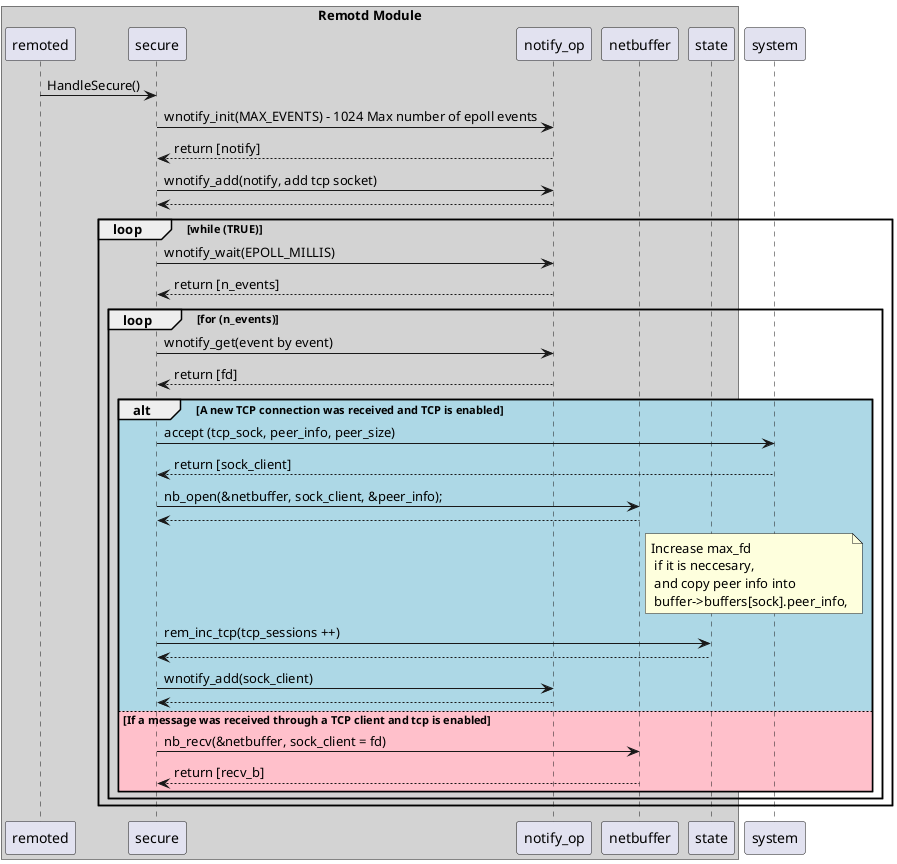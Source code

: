 ' Copyright (C) 2015-2021, Wazuh Inc.
' Created by Wazuh, Inc. <info@wazuh.com>.
' This program is free software; you can redistribute it and/or modify it under the terms of GPLv2
@startuml remotd

    box "Remotd Module" #LightGrey
    participant remoted
    participant secure
    participant notify_op
    participant netbuffer
    participant state
    end box
    participant system

    remoted -> secure : HandleSecure()
    secure -> notify_op : wnotify_init(MAX_EVENTS) - 1024 Max number of epoll events
    secure <-- notify_op : return [notify]
    secure -> notify_op : wnotify_add(notify, add tcp socket)
    secure <-- notify_op :

    loop while (TRUE)

        secure -> notify_op : wnotify_wait(EPOLL_MILLIS)
        secure <-- notify_op : return [n_events]

        loop for (n_events)
            secure -> notify_op : wnotify_get(event by event)
            secure <-- notify_op : return [fd]

            alt #LightBlue A new TCP connection was received and TCP is enabled
                secure -> system: accept (tcp_sock, peer_info, peer_size)
                secure <-- system: return [sock_client]

                secure -> netbuffer: nb_open(&netbuffer, sock_client, &peer_info);
                secure <-- netbuffer :
                note right of netbuffer:Increase max_fd \n if it is neccesary,\n and copy peer info into \n buffer->buffers[sock].peer_info,

                secure -> state: rem_inc_tcp(tcp_sessions ++)
                secure <-- state:

                secure -> notify_op: wnotify_add(sock_client)
                secure <-- notify_op:

            else #Pink If a message was received through a TCP client and tcp is enabled

                secure -> netbuffer: nb_recv(&netbuffer, sock_client = fd)
                secure <-- netbuffer : return [recv_b]

            end
        end
    end
@enduml